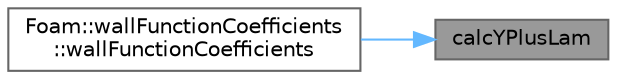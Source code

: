 digraph "calcYPlusLam"
{
 // LATEX_PDF_SIZE
  bgcolor="transparent";
  edge [fontname=Helvetica,fontsize=10,labelfontname=Helvetica,labelfontsize=10];
  node [fontname=Helvetica,fontsize=10,shape=box,height=0.2,width=0.4];
  rankdir="RL";
  Node1 [id="Node000001",label="calcYPlusLam",height=0.2,width=0.4,color="gray40", fillcolor="grey60", style="filled", fontcolor="black",tooltip=" "];
  Node1 -> Node2 [id="edge1_Node000001_Node000002",dir="back",color="steelblue1",style="solid",tooltip=" "];
  Node2 [id="Node000002",label="Foam::wallFunctionCoefficients\l::wallFunctionCoefficients",height=0.2,width=0.4,color="grey40", fillcolor="white", style="filled",URL="$classFoam_1_1wallFunctionCoefficients.html#aa5f92dcc110d0eb96f063408cb35461d",tooltip=" "];
}
